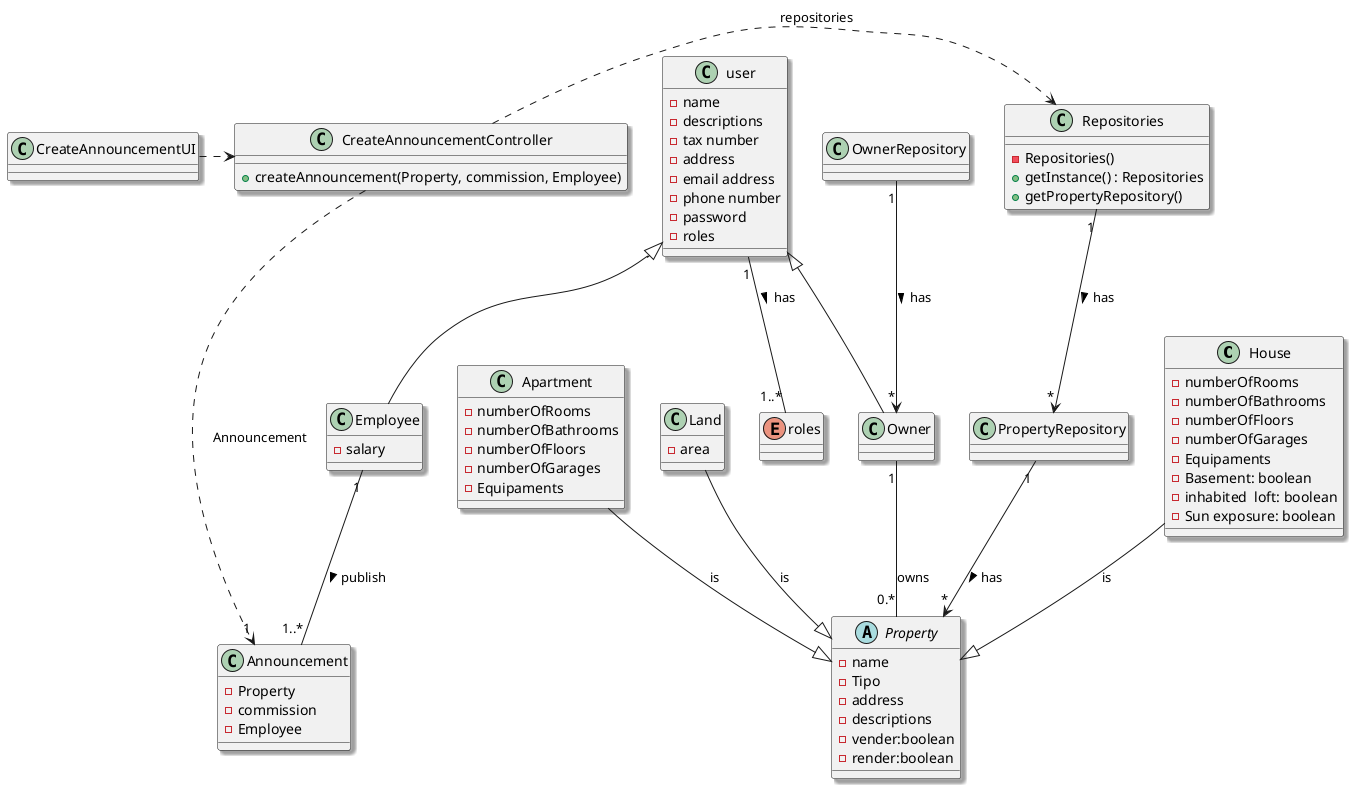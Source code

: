 @startuml
skinparam monochrome false
skinparam packageStyle rectangle
skinparam shadowing true
top to bottom direction

skinparam classAttributeIconSize "2"

class House{
    - numberOfRooms
    - numberOfBathrooms
    - numberOfFloors
    - numberOfGarages
    - Equipaments
    - Basement: boolean
    - inhabited  loft: boolean
    - Sun exposure: boolean
}
class Apartment{
    - numberOfRooms
    - numberOfBathrooms
    - numberOfFloors
    - numberOfGarages
    - Equipaments

}
class Land{
    - area
}
abstract class Property {
    - name
    - Tipo
    - address
    - descriptions
    - vender:boolean
    - render:boolean
}

class Repositories {
    - Repositories()
    + getInstance() : Repositories
    + getPropertyRepository()

}
class CreateAnnouncementUI{
}

class CreateAnnouncementController{
    + createAnnouncement(Property, commission, Employee)
}
class PropertyRepository{

}

class Owner extends user{
}

class Employee extends user{
    -salary
}

class user{
    - name
    - descriptions
    - tax number
    - address
    - email address
    - phone number
    - password
    - roles

}

enum roles{

}

class Announcement{
    -Property
    -commission
    -Employee
}

class OwnerRepository{

}

CreateAnnouncementUI .> CreateAnnouncementController
CreateAnnouncementController .> Repositories : repositories
Repositories "1" --> "*" PropertyRepository : has >
PropertyRepository "1" --> "*" Property : has >
House  --|>  Property  : is
Apartment  --|>  Property : is
Land  --|>  Property : is
Owner "1"--"0.*" Property: owns
user "1"--"1..*" roles : has >
Employee "1"--"1..*" Announcement : publish >
CreateAnnouncementController ..> "1" Announcement : Announcement
OwnerRepository "1" --> "*" Owner : has >

@enduml